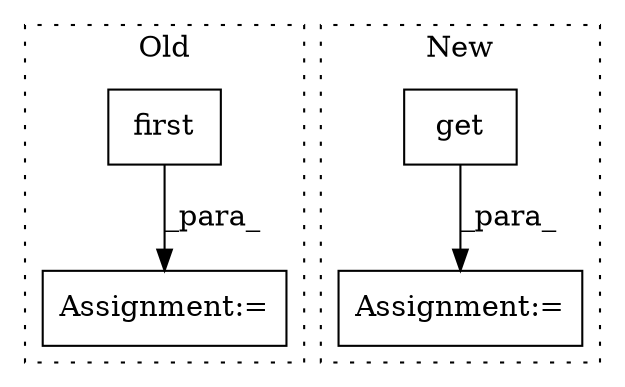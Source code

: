 digraph G {
subgraph cluster0 {
1 [label="first" a="32" s="997" l="7" shape="box"];
4 [label="Assignment:=" a="7" s="895" l="1" shape="box"];
label = "Old";
style="dotted";
}
subgraph cluster1 {
2 [label="get" a="32" s="842,867" l="4,1" shape="box"];
3 [label="Assignment:=" a="7" s="833" l="1" shape="box"];
label = "New";
style="dotted";
}
1 -> 4 [label="_para_"];
2 -> 3 [label="_para_"];
}